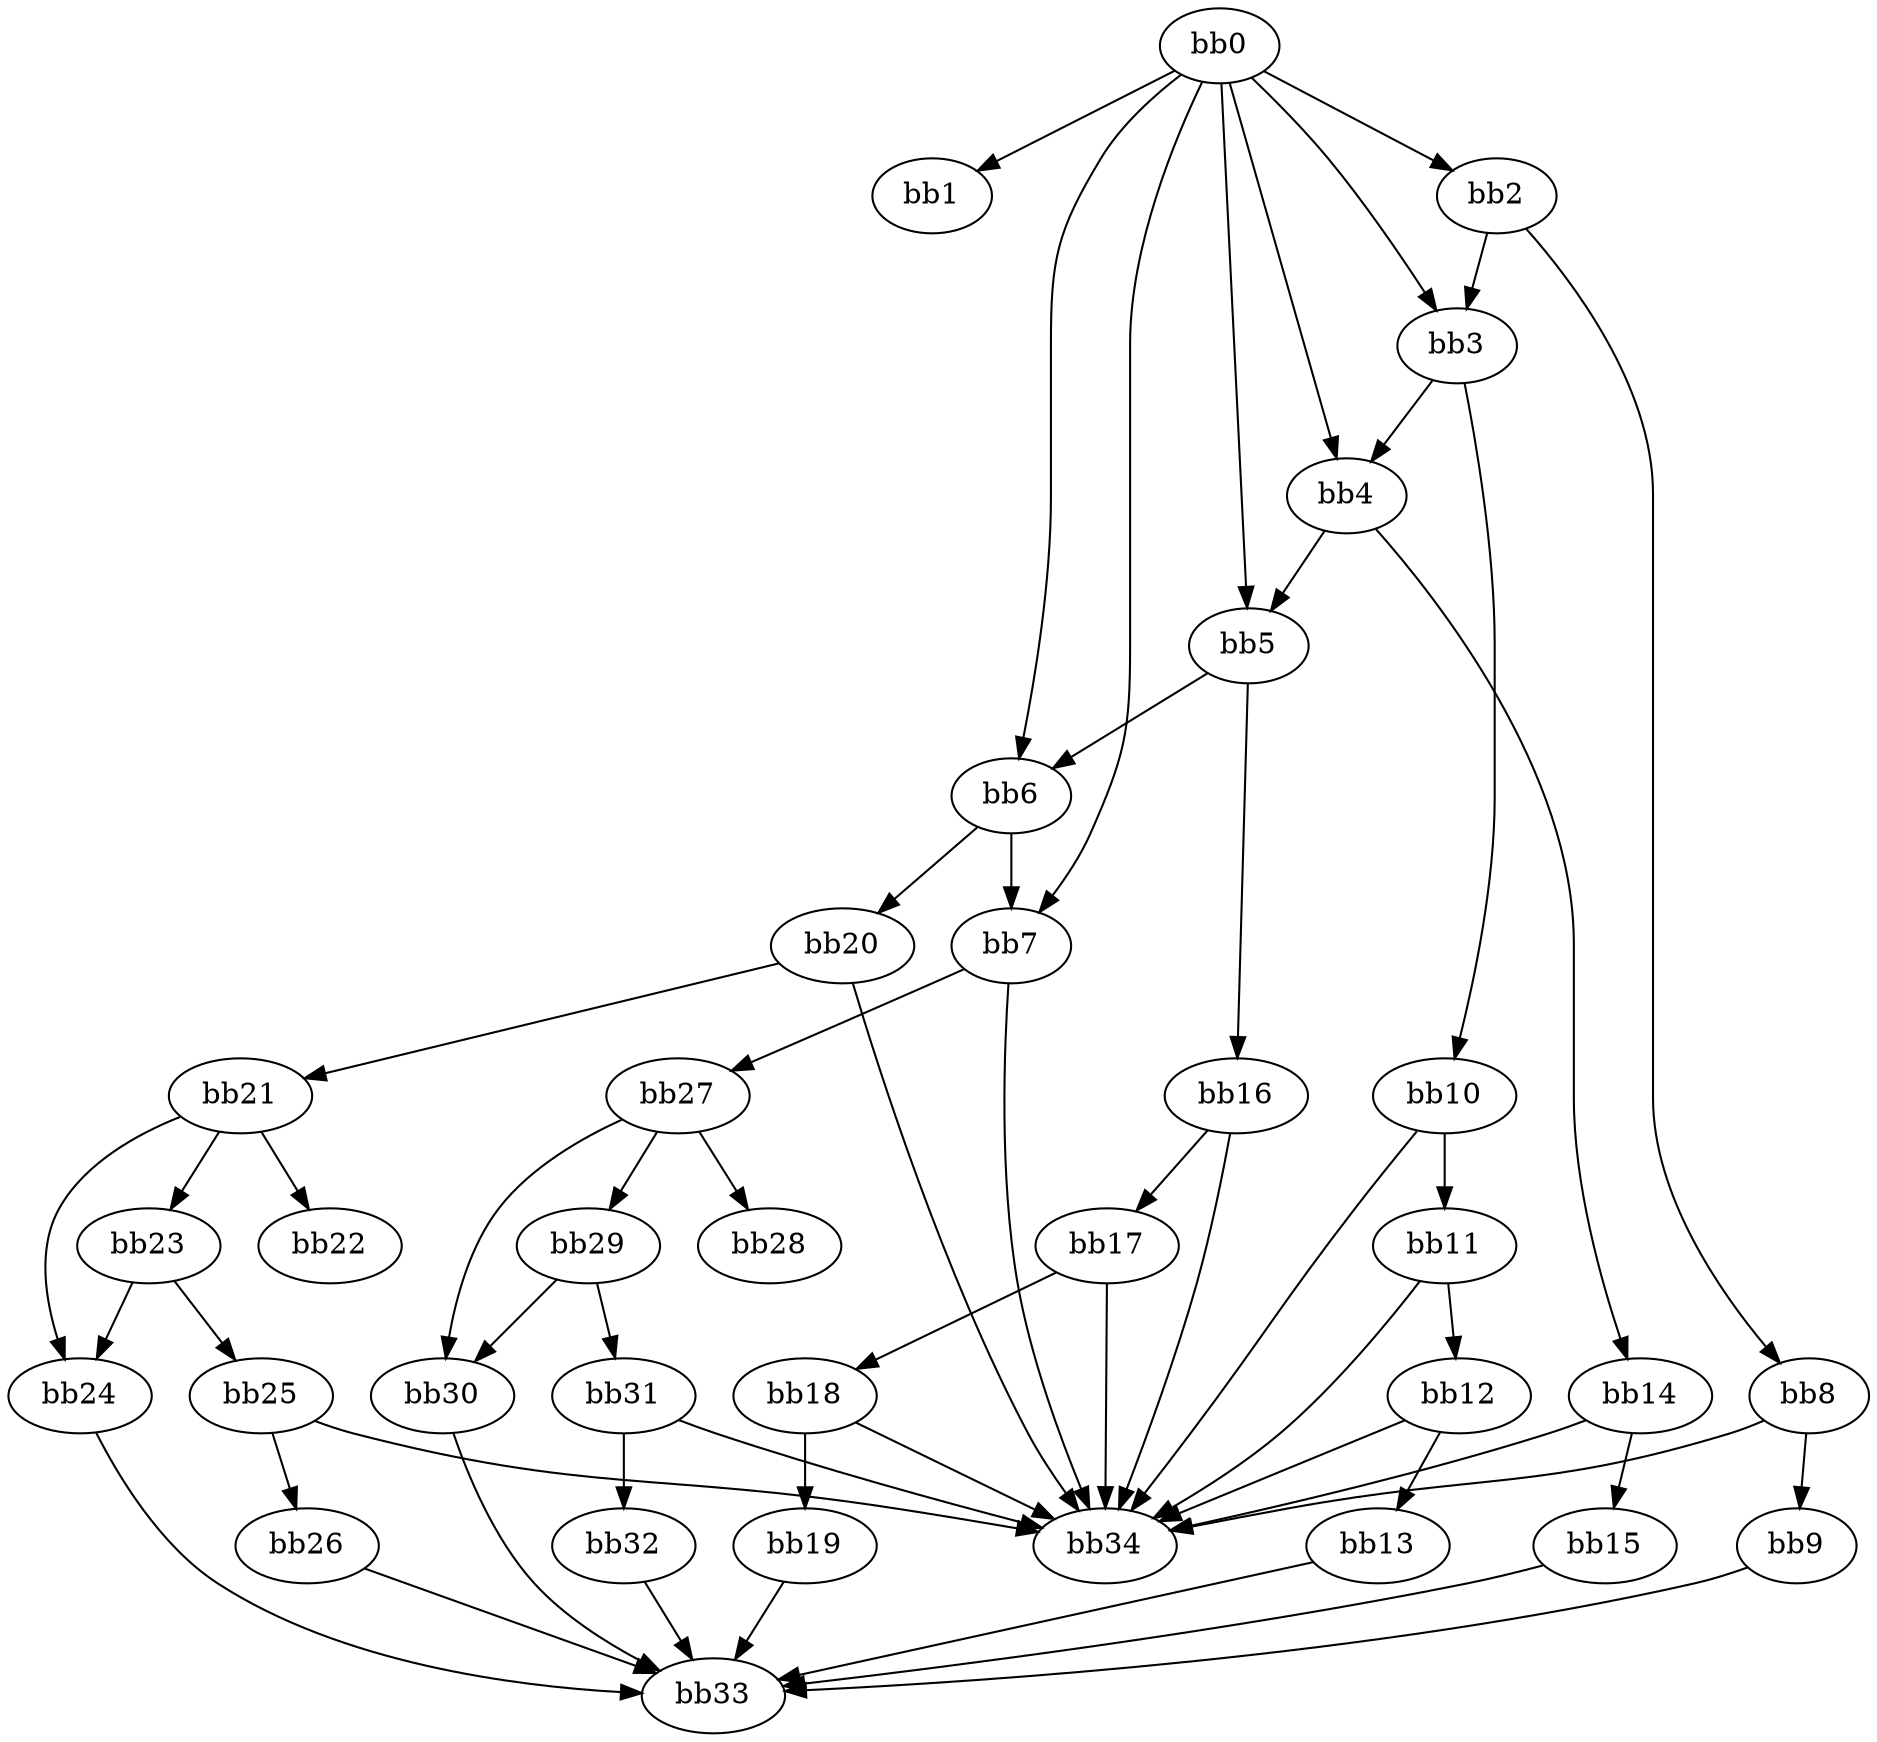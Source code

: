 digraph {
    0 [ label = "bb0\l" ]
    1 [ label = "bb1\l" ]
    2 [ label = "bb2\l" ]
    3 [ label = "bb3\l" ]
    4 [ label = "bb4\l" ]
    5 [ label = "bb5\l" ]
    6 [ label = "bb6\l" ]
    7 [ label = "bb7\l" ]
    8 [ label = "bb8\l" ]
    9 [ label = "bb9\l" ]
    10 [ label = "bb10\l" ]
    11 [ label = "bb11\l" ]
    12 [ label = "bb12\l" ]
    13 [ label = "bb13\l" ]
    14 [ label = "bb14\l" ]
    15 [ label = "bb15\l" ]
    16 [ label = "bb16\l" ]
    17 [ label = "bb17\l" ]
    18 [ label = "bb18\l" ]
    19 [ label = "bb19\l" ]
    20 [ label = "bb20\l" ]
    21 [ label = "bb21\l" ]
    22 [ label = "bb22\l" ]
    23 [ label = "bb23\l" ]
    24 [ label = "bb24\l" ]
    25 [ label = "bb25\l" ]
    26 [ label = "bb26\l" ]
    27 [ label = "bb27\l" ]
    28 [ label = "bb28\l" ]
    29 [ label = "bb29\l" ]
    30 [ label = "bb30\l" ]
    31 [ label = "bb31\l" ]
    32 [ label = "bb32\l" ]
    33 [ label = "bb33\l" ]
    34 [ label = "bb34\l" ]
    0 -> 1 [ ]
    0 -> 2 [ ]
    0 -> 3 [ ]
    0 -> 4 [ ]
    0 -> 5 [ ]
    0 -> 6 [ ]
    0 -> 7 [ ]
    2 -> 3 [ ]
    2 -> 8 [ ]
    3 -> 4 [ ]
    3 -> 10 [ ]
    4 -> 5 [ ]
    4 -> 14 [ ]
    5 -> 6 [ ]
    5 -> 16 [ ]
    6 -> 7 [ ]
    6 -> 20 [ ]
    7 -> 27 [ ]
    7 -> 34 [ ]
    8 -> 9 [ ]
    8 -> 34 [ ]
    9 -> 33 [ ]
    10 -> 11 [ ]
    10 -> 34 [ ]
    11 -> 12 [ ]
    11 -> 34 [ ]
    12 -> 13 [ ]
    12 -> 34 [ ]
    13 -> 33 [ ]
    14 -> 15 [ ]
    14 -> 34 [ ]
    15 -> 33 [ ]
    16 -> 17 [ ]
    16 -> 34 [ ]
    17 -> 18 [ ]
    17 -> 34 [ ]
    18 -> 19 [ ]
    18 -> 34 [ ]
    19 -> 33 [ ]
    20 -> 21 [ ]
    20 -> 34 [ ]
    21 -> 22 [ ]
    21 -> 23 [ ]
    21 -> 24 [ ]
    23 -> 24 [ ]
    23 -> 25 [ ]
    24 -> 33 [ ]
    25 -> 26 [ ]
    25 -> 34 [ ]
    26 -> 33 [ ]
    27 -> 28 [ ]
    27 -> 29 [ ]
    27 -> 30 [ ]
    29 -> 30 [ ]
    29 -> 31 [ ]
    30 -> 33 [ ]
    31 -> 32 [ ]
    31 -> 34 [ ]
    32 -> 33 [ ]
}

